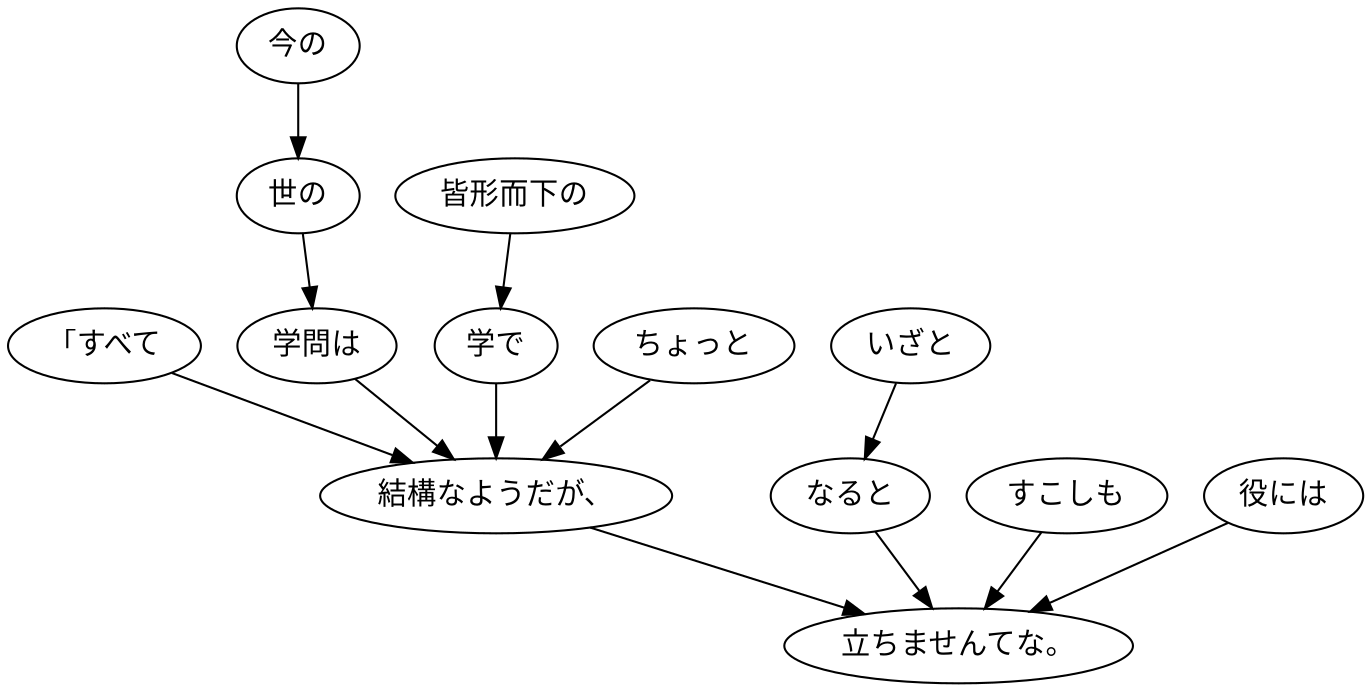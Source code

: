 digraph graph5972 {
	node0 [label="「すべて"];
	node1 [label="今の"];
	node2 [label="世の"];
	node3 [label="学問は"];
	node4 [label="皆形而下の"];
	node5 [label="学で"];
	node6 [label="ちょっと"];
	node7 [label="結構なようだが、"];
	node8 [label="いざと"];
	node9 [label="なると"];
	node10 [label="すこしも"];
	node11 [label="役には"];
	node12 [label="立ちませんてな。"];
	node0 -> node7;
	node1 -> node2;
	node2 -> node3;
	node3 -> node7;
	node4 -> node5;
	node5 -> node7;
	node6 -> node7;
	node7 -> node12;
	node8 -> node9;
	node9 -> node12;
	node10 -> node12;
	node11 -> node12;
}
